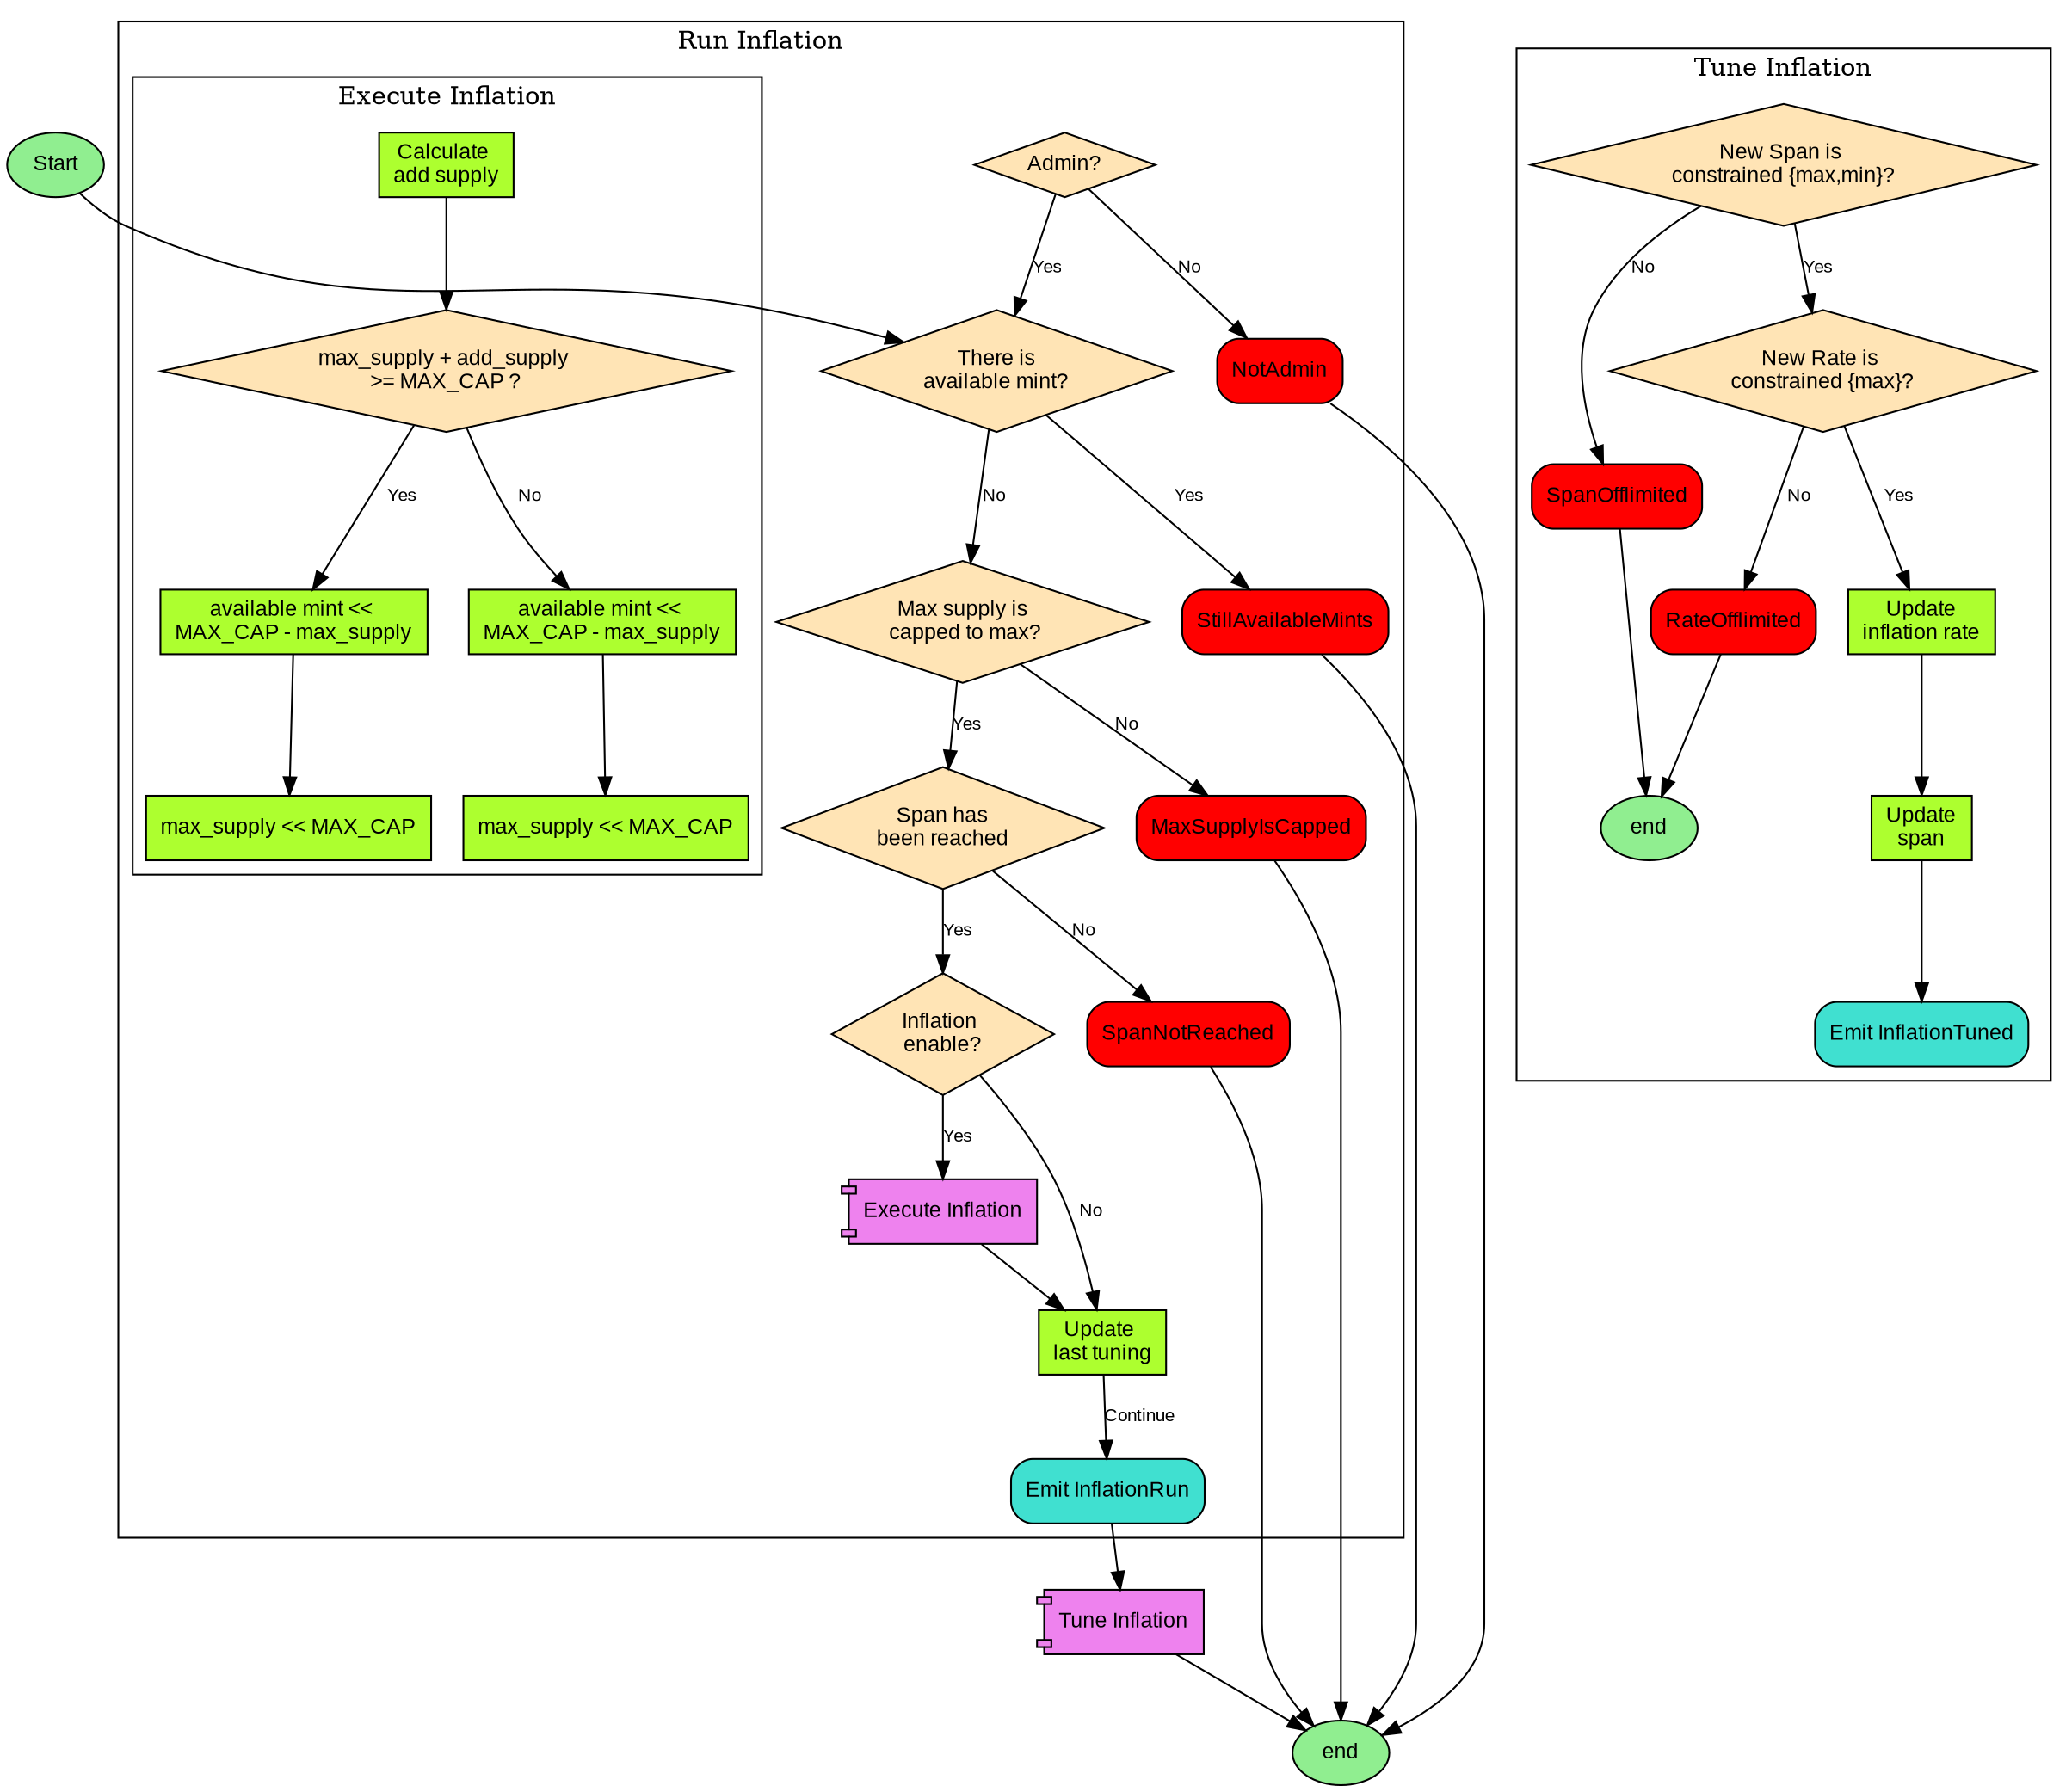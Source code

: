 digraph {
    node [shape = box; style = "rounded, filled"; fillcolor = "#F5F5F5"; fontname = "Arial"; fontsize = 12;];
    edge [fontname = "Arial"; fontsize = 10;];
    
    subgraph StartEnd {
        start [label = "Start";shape = "ellipse";style = "filled";fillcolor = "#90EE90";];
        
        start -> availableMintCheck;
        
        end [label = "end";shape = "ellipse";style = "filled";fillcolor = "#90EE90";];
    }
    
    subgraph RunInflation {
        cluster = true;
        label = "Run Inflation";
        
        adminCheck [label = "Admin?";shape = "diamond";style = "filled";fillcolor = "#FFE4B5";];
        adminCheck -> availableMintCheck [label = "Yes"; fontsize = 10;];
        adminCheck -> revertNotAdmin [label = "No"; fontsize = 10;];
        revertNotAdmin [label = "NotAdmin";shape = "box";style = "rounded,filled";fillcolor = "red";];
        
        availableMintCheck [label = "There is\navailable mint?";shape = "diamond";style = "filled";fillcolor = "#FFE4B5";];
        availableMintCheck -> revertStillAvailableMints [label = "Yes"; fontsize = 10;];
        availableMintCheck -> maxSupplyCheck [label = "No"; fontsize = 10;];
        revertStillAvailableMints [label = "StillAvailableMints";shape = "box";style = "rounded,filled";fillcolor = "red";];
        
        
        maxSupplyCheck [label = "Max supply is\n capped to max?";shape = "diamond";style = "filled";fillcolor = "#FFE4B5";];
        maxSupplyCheck -> spanCheck [label = "Yes"; fontsize = 10;];
        maxSupplyCheck -> revertMaxSupplyIsCapped [label = "No"; fontsize = 10;];
        revertMaxSupplyIsCapped [label = "MaxSupplyIsCapped";shape = "box";style = "rounded,filled";fillcolor = "red";];
        
        spanCheck [label = "Span has\nbeen reached";shape = "diamond";style = "filled";fillcolor = "#FFE4B5";];
        spanCheck -> enableCheck [label = "Yes"; fontsize = 10;];
        spanCheck -> revertSpanNotReached [label = "No"; fontsize = 10;];
        revertSpanNotReached [label = "SpanNotReached";shape = "box";style = "rounded,filled";fillcolor = "red";];
        
        enableCheck [label = "Inflation \nenable?";shape = "diamond";style = "filled";fillcolor = "#FFE4B5";];
        enableCheck -> executeInflationComponent [label = "Yes"; fontsize = 10;];
        enableCheck -> lastTuningOn [label = "No"; fontsize = 10;];
        
        executeInflationComponent -> lastTuningOn;
        executeInflationComponent [label = "Execute Inflation";shape = "component";style = "filled";fillcolor = "violet";];
        
        
        subgraph ExecuteInflation {
            cluster = true;
            label = "Execute Inflation";
            
            add_supply [label = "Calculate \nadd supply";style = "filled";fillcolor = "greenyellow";];
            add_supply -> add_supplyCheck;
            add_supplyCheck [label = "max_supply + add_supply \n>= MAX_CAP ?";shape = "diamond";style = "filled";fillcolor = "#FFE4B5";];
            add_supplyCheck -> updateAvailableMintA [label = "Yes"; fontsize = 10;];
			updateAvailableMintA [label = "available mint << \nMAX_CAP - max_supply";style = "filled";fillcolor = "greenyellow";];
            updateAvailableMintA -> updateMaxSupplyA;
            updateMaxSupplyA [label = "max_supply << MAX_CAP";style = "filled";fillcolor = "greenyellow";];
            
			add_supplyCheck -> updateAvailableMintB [label = "No"; fontsize = 10;];
            updateAvailableMintB [label = "available mint << \nMAX_CAP - max_supply";style = "filled";fillcolor = "greenyellow";];
            
			updateAvailableMintB -> updateMaxSupplyB;
			updateMaxSupplyB [label = "max_supply << MAX_CAP";style = "filled";fillcolor = "greenyellow";];

        }
        
        
        // calculateAddSupply [label = "Calculate Add Supply";style = "filled";fillcolor = "#FFDAB9";];
        // calculateAddSupply -> maxSupplyCheck2 [label = "max_supply + add_supply >= MAX_CAP"; fontsize = 10;];
        // calculateAddSupply -> setMaxSupplyAndAvailableMint [label = "max_supply + add_supply < MAX_CAP"; fontsize = 10;];
        // setMaxSupplyAndAvailableMint [label = "Set max_supply and available_mint";style = "filled";fillcolor = "#FFDAB9";];
        // setMaxSupplyAndAvailableMint -> lastTuningOn [label = "Continue"; fontsize = 10;];
        // maxSupplyCheck2 [label = "Max Supply Check 2";shape = "diamond";style = "filled";fillcolor = "#FFE4B5";];
        // maxSupplyCheck2 -> setMaxSupplyAndAvailableMint [label = "Yes"; fontsize = 10;];
        // maxSupplyCheck2 -> revertMaxSupplyIsCapped2 [label = "No"; fontsize = 10;];
        
        
        lastTuningOn [label = "Update \nlast tuning";style = "filled";fillcolor = "greenyellow";];
        lastTuningOn -> emitInflationRun [label = "Continue"; fontsize = 10;];
        emitInflationRun [label = "Emit InflationRun";shape = "box";style = "rounded,filled";fillcolor = "turquoise";];
        // emitInflationRun -> newSpanCheck [label = "Continue"; fontsize = 10;];
    }
    
    subgraph TuneInflationComponent {}
    
    subgraph TuneInflation {
        cluster = true;
        label = "Tune Inflation";
        
        newSpanCheck [label = "New Span is \nconstrained {max,min}?";shape = "diamond";style = "filled";fillcolor = "#FFE4B5";];
        newSpanCheck -> newRateCheck [label = "Yes"; fontsize = 10;];
        newSpanCheck -> revertSpanOfflimited [label = "No"; fontsize = 10;];
        revertSpanOfflimited [label = "SpanOfflimited";shape = "box";style = "rounded,filled";fillcolor = "red";];
        
        newRateCheck [label = "New Rate is \nconstrained {max}?";shape = "diamond";style = "filled";fillcolor = "#FFE4B5";];
        newRateCheck -> updateInflationRate [label = "Yes"; fontsize = 10;];
        newRateCheck -> revertRateOfflimited [label = "No"; fontsize = 10;];
        revertRateOfflimited [label = "RateOfflimited";shape = "box";style = "rounded,filled";fillcolor = "red";];
        
        updateInflationRate [label = "Update\ninflation rate";style = "filled";fillcolor = "greenyellow";];
        updateInflationRate -> updateSpan;
        updateSpan [label = "Update\nspan";style = "filled";fillcolor = "greenyellow";];
        updateSpan -> emitInflationTuned;
        
        
        emitInflationTuned [label = "Emit InflationTuned";shape = "box";style = "rounded,filled";fillcolor = "turquoise";];
        
        end2 [label = "end";shape = "ellipse";style = "filled";fillcolor = "#90EE90";];
    }
    
    tuneInflationComponent [label = "Tune Inflation";shape = "component";style = "filled";fillcolor = "violet";];
    
    revertStillAvailableMints -> end;
    revertMaxSupplyIsCapped -> end;
    revertSpanNotReached -> end;
    revertSpanOfflimited -> end2;
    revertRateOfflimited -> end2;
    revertNotAdmin -> end;
    emitInflationRun -> tuneInflationComponent;
    tuneInflationComponent -> end;
}